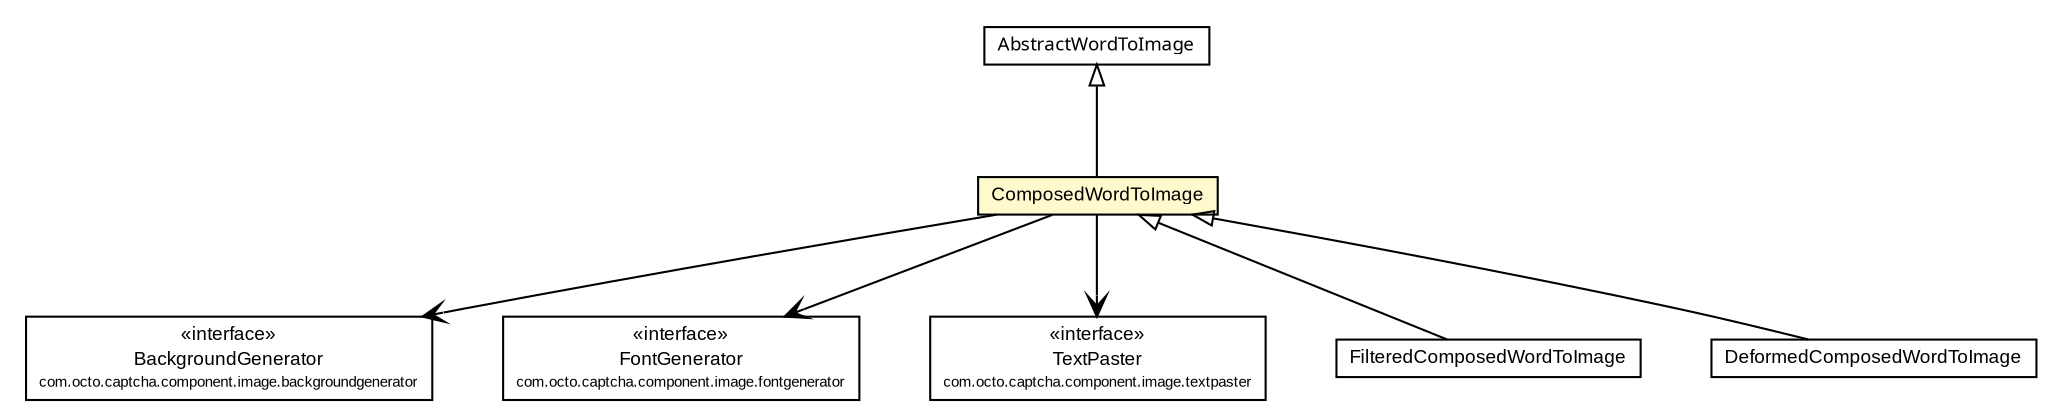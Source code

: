 #!/usr/local/bin/dot
#
# Class diagram 
# Generated by UmlGraph version 4.6 (http://www.spinellis.gr/sw/umlgraph)
#

digraph G {
	edge [fontname="arial",fontsize=10,labelfontname="arial",labelfontsize=10];
	node [fontname="arial",fontsize=10,shape=plaintext];
	// com.octo.captcha.component.image.backgroundgenerator.BackgroundGenerator
	c10852 [label=<<table border="0" cellborder="1" cellspacing="0" cellpadding="2" port="p" href="../backgroundgenerator/BackgroundGenerator.html">
		<tr><td><table border="0" cellspacing="0" cellpadding="1">
			<tr><td> &laquo;interface&raquo; </td></tr>
			<tr><td> BackgroundGenerator </td></tr>
			<tr><td><font point-size="7.0"> com.octo.captcha.component.image.backgroundgenerator </font></td></tr>
		</table></td></tr>
		</table>>, fontname="arial", fontcolor="black", fontsize=9.0];
	// com.octo.captcha.component.image.fontgenerator.FontGenerator
	c10864 [label=<<table border="0" cellborder="1" cellspacing="0" cellpadding="2" port="p" href="../fontgenerator/FontGenerator.html">
		<tr><td><table border="0" cellspacing="0" cellpadding="1">
			<tr><td> &laquo;interface&raquo; </td></tr>
			<tr><td> FontGenerator </td></tr>
			<tr><td><font point-size="7.0"> com.octo.captcha.component.image.fontgenerator </font></td></tr>
		</table></td></tr>
		</table>>, fontname="arial", fontcolor="black", fontsize=9.0];
	// com.octo.captcha.component.image.textpaster.TextPaster
	c10867 [label=<<table border="0" cellborder="1" cellspacing="0" cellpadding="2" port="p" href="../textpaster/TextPaster.html">
		<tr><td><table border="0" cellspacing="0" cellpadding="1">
			<tr><td> &laquo;interface&raquo; </td></tr>
			<tr><td> TextPaster </td></tr>
			<tr><td><font point-size="7.0"> com.octo.captcha.component.image.textpaster </font></td></tr>
		</table></td></tr>
		</table>>, fontname="arial", fontcolor="black", fontsize=9.0];
	// com.octo.captcha.component.image.wordtoimage.FilteredComposedWordToImage
	c10885 [label=<<table border="0" cellborder="1" cellspacing="0" cellpadding="2" port="p" href="./FilteredComposedWordToImage.html">
		<tr><td><table border="0" cellspacing="0" cellpadding="1">
			<tr><td> FilteredComposedWordToImage </td></tr>
		</table></td></tr>
		</table>>, fontname="arial", fontcolor="black", fontsize=9.0];
	// com.octo.captcha.component.image.wordtoimage.DeformedComposedWordToImage
	c10886 [label=<<table border="0" cellborder="1" cellspacing="0" cellpadding="2" port="p" href="./DeformedComposedWordToImage.html">
		<tr><td><table border="0" cellspacing="0" cellpadding="1">
			<tr><td> DeformedComposedWordToImage </td></tr>
		</table></td></tr>
		</table>>, fontname="arial", fontcolor="black", fontsize=9.0];
	// com.octo.captcha.component.image.wordtoimage.ComposedWordToImage
	c10887 [label=<<table border="0" cellborder="1" cellspacing="0" cellpadding="2" port="p" bgcolor="lemonChiffon" href="./ComposedWordToImage.html">
		<tr><td><table border="0" cellspacing="0" cellpadding="1">
			<tr><td> ComposedWordToImage </td></tr>
		</table></td></tr>
		</table>>, fontname="arial", fontcolor="black", fontsize=9.0];
	// com.octo.captcha.component.image.wordtoimage.AbstractWordToImage
	c10888 [label=<<table border="0" cellborder="1" cellspacing="0" cellpadding="2" port="p" href="./AbstractWordToImage.html">
		<tr><td><table border="0" cellspacing="0" cellpadding="1">
			<tr><td><font face="ariali"> AbstractWordToImage </font></td></tr>
		</table></td></tr>
		</table>>, fontname="arial", fontcolor="black", fontsize=9.0];
	//com.octo.captcha.component.image.wordtoimage.FilteredComposedWordToImage extends com.octo.captcha.component.image.wordtoimage.ComposedWordToImage
	c10887:p -> c10885:p [dir=back,arrowtail=empty];
	//com.octo.captcha.component.image.wordtoimage.DeformedComposedWordToImage extends com.octo.captcha.component.image.wordtoimage.ComposedWordToImage
	c10887:p -> c10886:p [dir=back,arrowtail=empty];
	//com.octo.captcha.component.image.wordtoimage.ComposedWordToImage extends com.octo.captcha.component.image.wordtoimage.AbstractWordToImage
	c10888:p -> c10887:p [dir=back,arrowtail=empty];
	// com.octo.captcha.component.image.wordtoimage.ComposedWordToImage NAVASSOC com.octo.captcha.component.image.fontgenerator.FontGenerator
	c10887:p -> c10864:p [taillabel="", label="", headlabel="", fontname="arial", fontcolor="black", fontsize=10.0, color="black", arrowhead=open];
	// com.octo.captcha.component.image.wordtoimage.ComposedWordToImage NAVASSOC com.octo.captcha.component.image.backgroundgenerator.BackgroundGenerator
	c10887:p -> c10852:p [taillabel="", label="", headlabel="", fontname="arial", fontcolor="black", fontsize=10.0, color="black", arrowhead=open];
	// com.octo.captcha.component.image.wordtoimage.ComposedWordToImage NAVASSOC com.octo.captcha.component.image.textpaster.TextPaster
	c10887:p -> c10867:p [taillabel="", label="", headlabel="", fontname="arial", fontcolor="black", fontsize=10.0, color="black", arrowhead=open];
}

